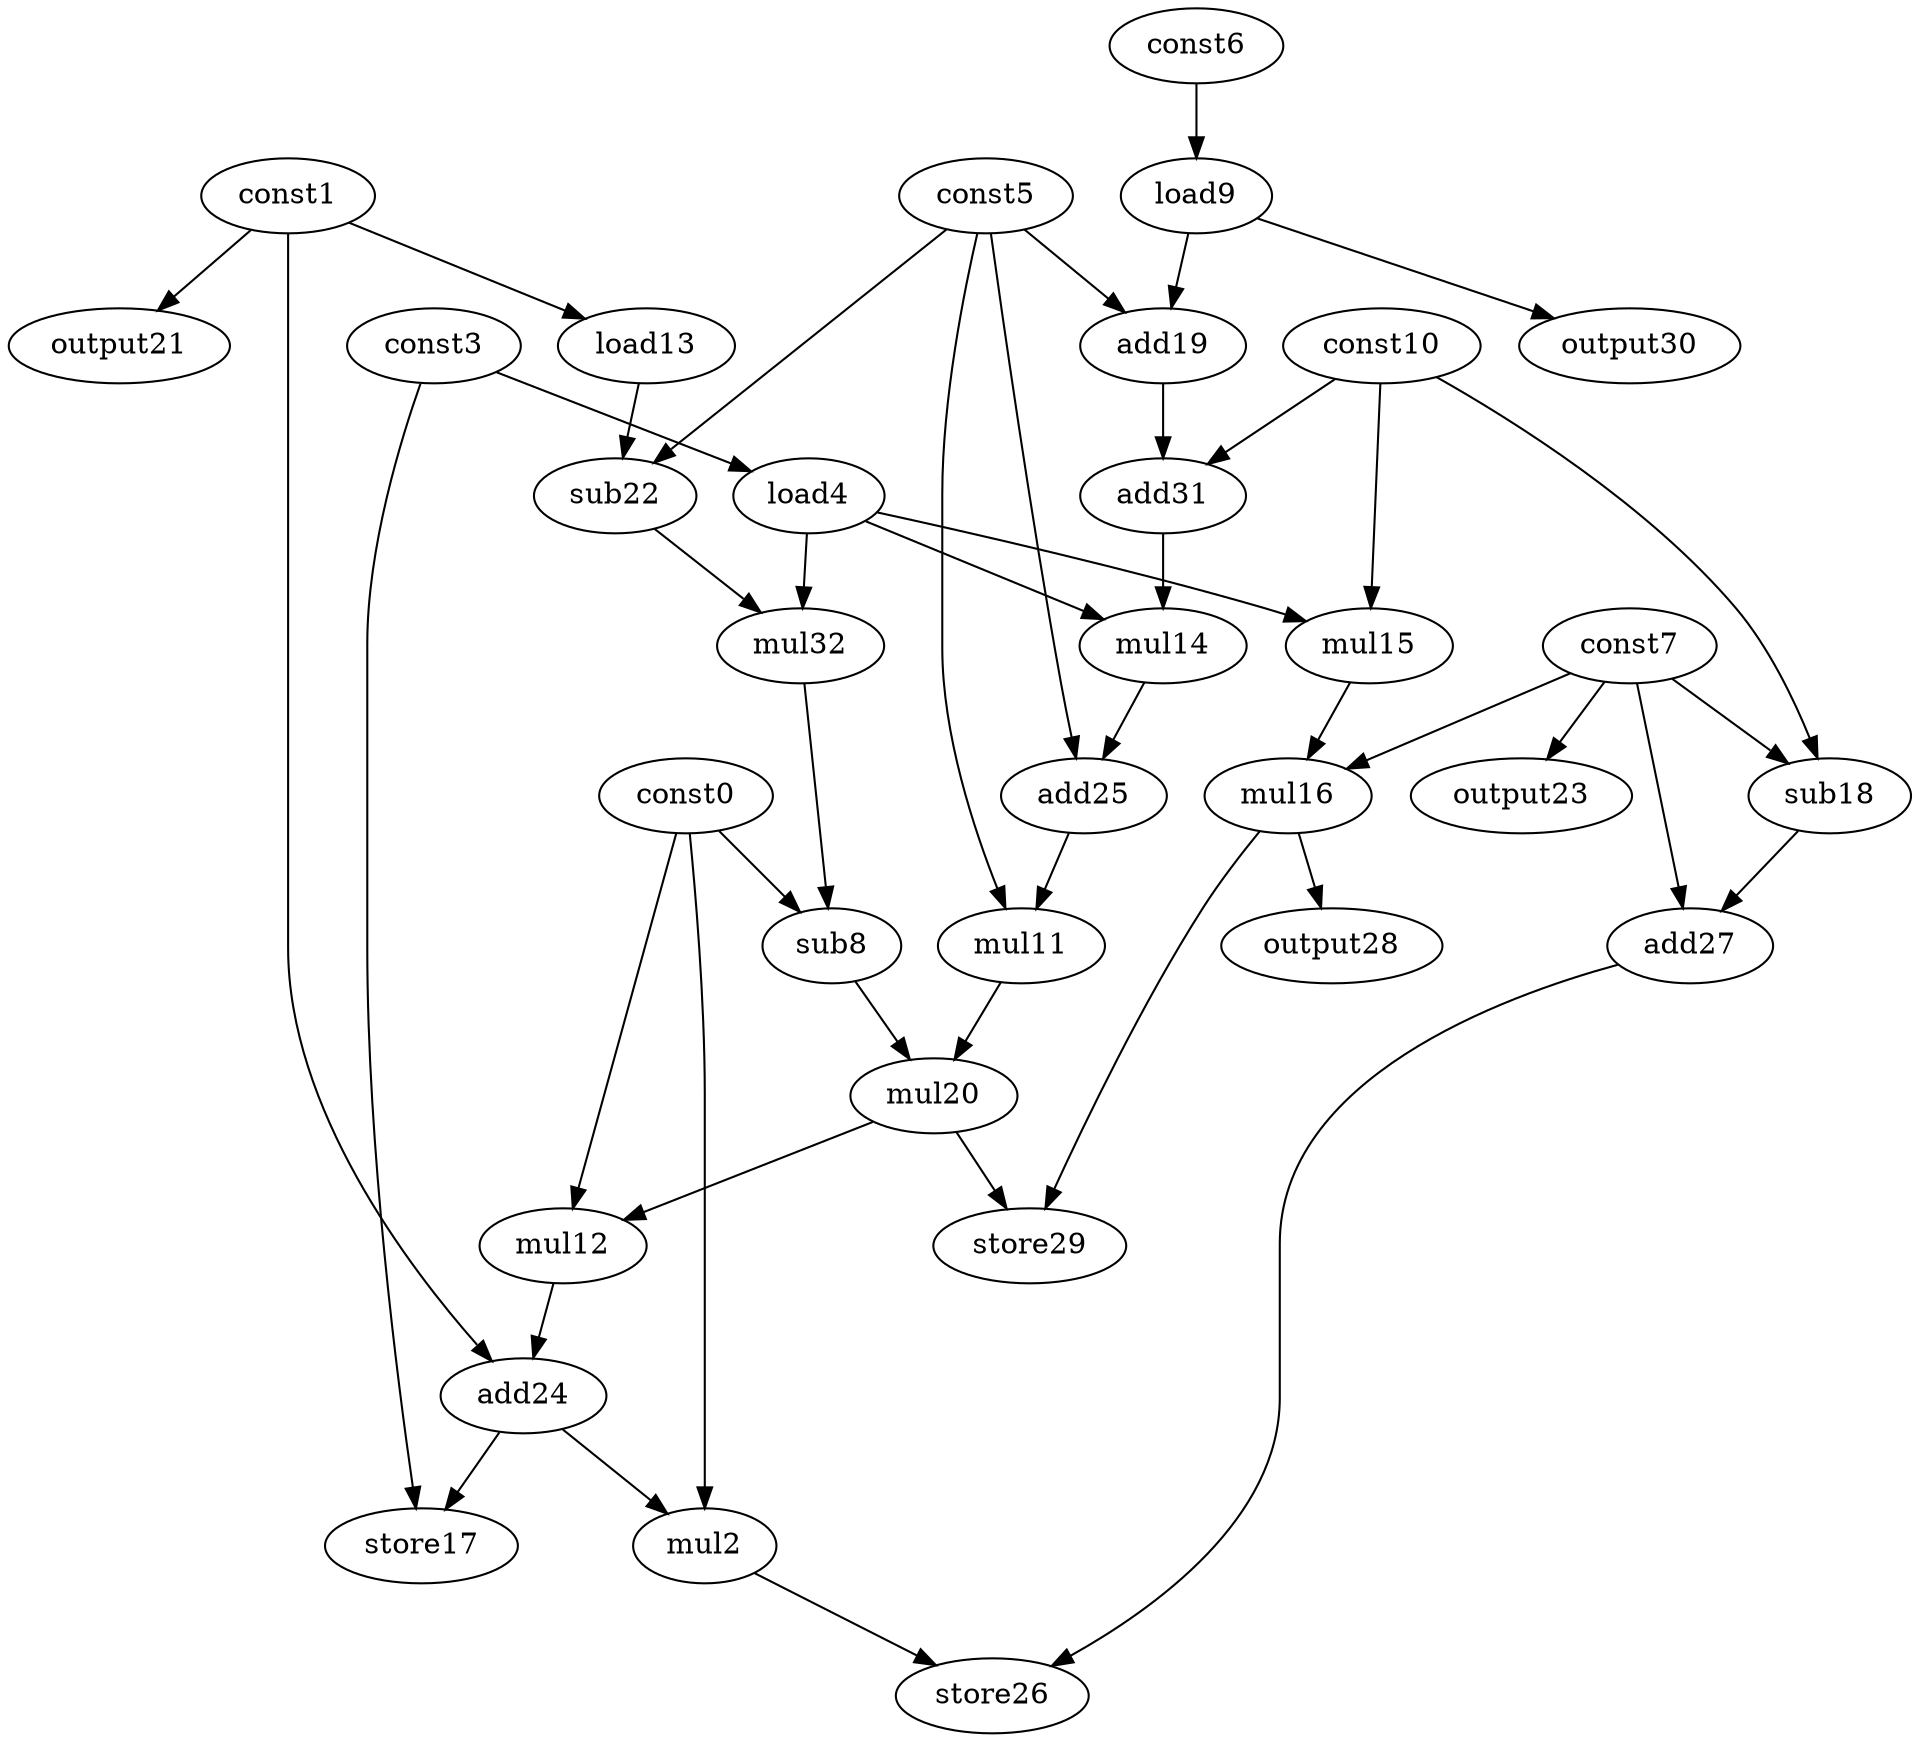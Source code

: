 digraph G { 
const0[opcode=const]; 
const1[opcode=const]; 
mul2[opcode=mul]; 
const3[opcode=const]; 
load4[opcode=load]; 
const5[opcode=const]; 
const6[opcode=const]; 
const7[opcode=const]; 
sub8[opcode=sub]; 
load9[opcode=load]; 
const10[opcode=const]; 
mul11[opcode=mul]; 
mul12[opcode=mul]; 
load13[opcode=load]; 
mul14[opcode=mul]; 
mul15[opcode=mul]; 
mul16[opcode=mul]; 
store17[opcode=store]; 
sub18[opcode=sub]; 
add19[opcode=add]; 
mul20[opcode=mul]; 
output21[opcode=output]; 
sub22[opcode=sub]; 
output23[opcode=output]; 
add24[opcode=add]; 
add25[opcode=add]; 
store26[opcode=store]; 
add27[opcode=add]; 
output28[opcode=output]; 
store29[opcode=store]; 
output30[opcode=output]; 
add31[opcode=add]; 
mul32[opcode=mul]; 
const3->load4[operand=0];
const6->load9[operand=0];
const1->load13[operand=0];
const10->sub18[operand=0];
const7->sub18[operand=1];
const1->output21[operand=0];
const7->output23[operand=0];
const10->mul15[operand=0];
load4->mul15[operand=1];
load9->add19[operand=0];
const5->add19[operand=1];
const5->sub22[operand=0];
load13->sub22[operand=1];
sub18->add27[operand=0];
const7->add27[operand=1];
load9->output30[operand=0];
const7->mul16[operand=0];
mul15->mul16[operand=1];
const10->add31[operand=0];
add19->add31[operand=1];
load4->mul32[operand=0];
sub22->mul32[operand=1];
const0->sub8[operand=0];
mul32->sub8[operand=1];
load4->mul14[operand=0];
add31->mul14[operand=1];
mul16->output28[operand=0];
const5->add25[operand=0];
mul14->add25[operand=1];
add25->mul11[operand=0];
const5->mul11[operand=1];
sub8->mul20[operand=0];
mul11->mul20[operand=1];
const0->mul12[operand=0];
mul20->mul12[operand=1];
mul16->store29[operand=0];
mul20->store29[operand=1];
const1->add24[operand=0];
mul12->add24[operand=1];
const0->mul2[operand=0];
add24->mul2[operand=1];
add24->store17[operand=0];
const3->store17[operand=1];
mul2->store26[operand=0];
add27->store26[operand=1];
}
